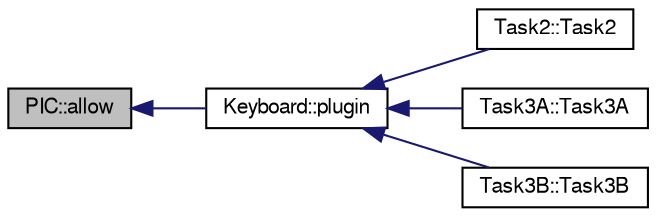 digraph "PIC::allow"
{
  bgcolor="transparent";
  edge [fontname="FreeSans",fontsize="10",labelfontname="FreeSans",labelfontsize="10"];
  node [fontname="FreeSans",fontsize="10",shape=record];
  rankdir="LR";
  Node1 [label="PIC::allow",height=0.2,width=0.4,color="black", fillcolor="grey75", style="filled" fontcolor="black"];
  Node1 -> Node2 [dir="back",color="midnightblue",fontsize="10",style="solid",fontname="FreeSans"];
  Node2 [label="Keyboard::plugin",height=0.2,width=0.4,color="black",URL="$classKeyboard.html#a6d362a122a7c417ff1a5c60152746d61",tooltip="aktiviert den Interruptmechanismus für die Tastatur"];
  Node2 -> Node3 [dir="back",color="midnightblue",fontsize="10",style="solid",fontname="FreeSans"];
  Node3 [label="Task2::Task2",height=0.2,width=0.4,color="black",URL="$classTask2.html#a4adb42b6119375dfec56808c158dd7dc",tooltip="Default constructor."];
  Node2 -> Node4 [dir="back",color="midnightblue",fontsize="10",style="solid",fontname="FreeSans"];
  Node4 [label="Task3A::Task3A",height=0.2,width=0.4,color="black",URL="$classTask3A.html#a86233712775d9b45fe3d8a5eae09334d",tooltip="Default constructor."];
  Node2 -> Node5 [dir="back",color="midnightblue",fontsize="10",style="solid",fontname="FreeSans"];
  Node5 [label="Task3B::Task3B",height=0.2,width=0.4,color="black",URL="$classTask3B.html#a7ec400d4732dfb10f86b72a9b767f36e",tooltip="Default constructor."];
}
